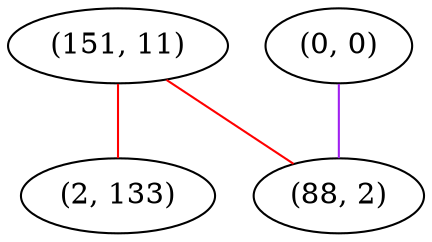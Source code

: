 graph "" {
"(151, 11)";
"(2, 133)";
"(0, 0)";
"(88, 2)";
"(151, 11)" -- "(2, 133)"  [color=red, key=0, weight=1];
"(151, 11)" -- "(88, 2)"  [color=red, key=0, weight=1];
"(0, 0)" -- "(88, 2)"  [color=purple, key=0, weight=4];
}
